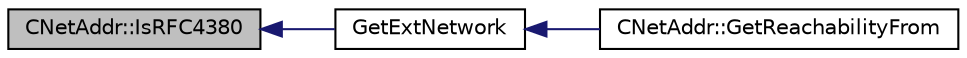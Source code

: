 digraph "CNetAddr::IsRFC4380"
{
  edge [fontname="Helvetica",fontsize="10",labelfontname="Helvetica",labelfontsize="10"];
  node [fontname="Helvetica",fontsize="10",shape=record];
  rankdir="LR";
  Node650 [label="CNetAddr::IsRFC4380",height=0.2,width=0.4,color="black", fillcolor="grey75", style="filled", fontcolor="black"];
  Node650 -> Node651 [dir="back",color="midnightblue",fontsize="10",style="solid",fontname="Helvetica"];
  Node651 [label="GetExtNetwork",height=0.2,width=0.4,color="black", fillcolor="white", style="filled",URL="$d0/d0e/netbase_8cpp.html#a41643eb4f91cec29059acd8ef44d4bde"];
  Node651 -> Node652 [dir="back",color="midnightblue",fontsize="10",style="solid",fontname="Helvetica"];
  Node652 [label="CNetAddr::GetReachabilityFrom",height=0.2,width=0.4,color="black", fillcolor="white", style="filled",URL="$d3/dc3/class_c_net_addr.html#aa68c7d6112b22759dcd280ddad30808f",tooltip="Calculates a metric for how reachable (*this) is from a given partner. "];
}
